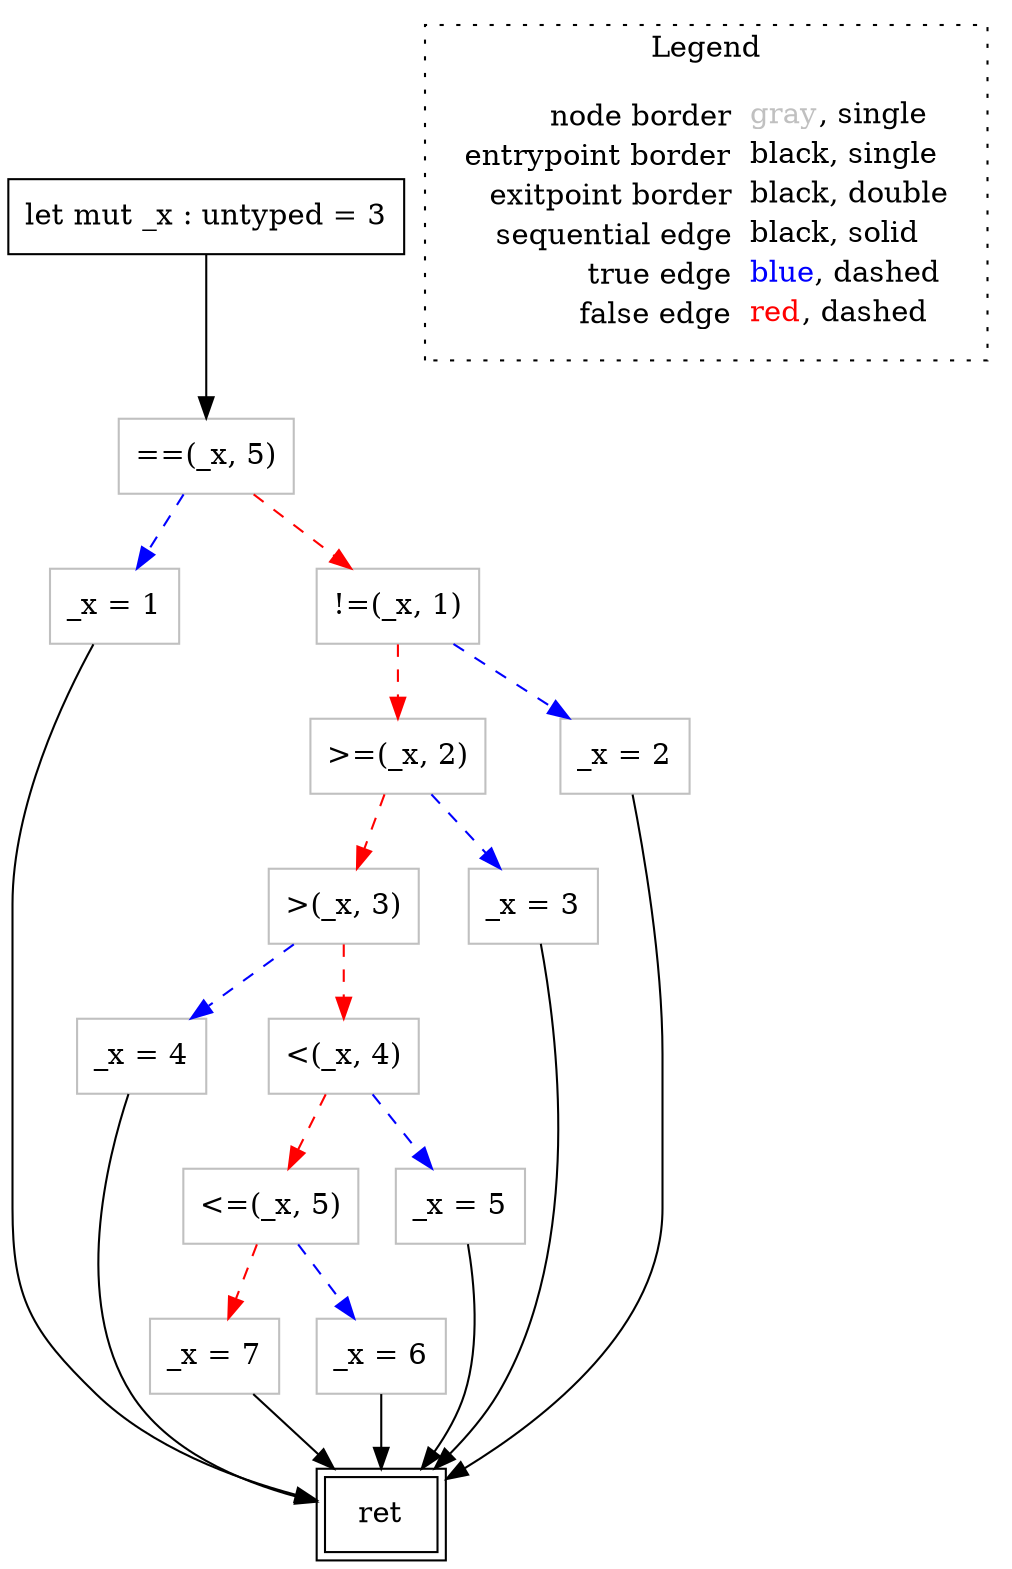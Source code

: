 digraph {
	"node0" [shape="rect",color="black",label=<let mut _x : untyped = 3>];
	"node1" [shape="rect",color="gray",label=<_x = 1>];
	"node2" [shape="rect",color="gray",label=<&gt;=(_x, 2)>];
	"node3" [shape="rect",color="gray",label=<_x = 4>];
	"node4" [shape="rect",color="gray",label=<&gt;(_x, 3)>];
	"node5" [shape="rect",color="black",peripheries="2",label=<ret>];
	"node6" [shape="rect",color="gray",label=<_x = 2>];
	"node7" [shape="rect",color="gray",label=<==(_x, 5)>];
	"node8" [shape="rect",color="gray",label=<!=(_x, 1)>];
	"node9" [shape="rect",color="gray",label=<_x = 3>];
	"node10" [shape="rect",color="gray",label=<_x = 7>];
	"node11" [shape="rect",color="gray",label=<_x = 6>];
	"node12" [shape="rect",color="gray",label=<&lt;=(_x, 5)>];
	"node13" [shape="rect",color="gray",label=<&lt;(_x, 4)>];
	"node14" [shape="rect",color="gray",label=<_x = 5>];
	"node1" -> "node5" [color="black"];
	"node2" -> "node9" [color="blue",style="dashed"];
	"node2" -> "node4" [color="red",style="dashed"];
	"node3" -> "node5" [color="black"];
	"node4" -> "node3" [color="blue",style="dashed"];
	"node4" -> "node13" [color="red",style="dashed"];
	"node6" -> "node5" [color="black"];
	"node7" -> "node8" [color="red",style="dashed"];
	"node7" -> "node1" [color="blue",style="dashed"];
	"node8" -> "node2" [color="red",style="dashed"];
	"node8" -> "node6" [color="blue",style="dashed"];
	"node9" -> "node5" [color="black"];
	"node10" -> "node5" [color="black"];
	"node11" -> "node5" [color="black"];
	"node12" -> "node10" [color="red",style="dashed"];
	"node12" -> "node11" [color="blue",style="dashed"];
	"node0" -> "node7" [color="black"];
	"node13" -> "node12" [color="red",style="dashed"];
	"node13" -> "node14" [color="blue",style="dashed"];
	"node14" -> "node5" [color="black"];
subgraph cluster_legend {
	label="Legend";
	style=dotted;
	node [shape=plaintext];
	"legend" [label=<<table border="0" cellpadding="2" cellspacing="0" cellborder="0"><tr><td align="right">node border&nbsp;</td><td align="left"><font color="gray">gray</font>, single</td></tr><tr><td align="right">entrypoint border&nbsp;</td><td align="left"><font color="black">black</font>, single</td></tr><tr><td align="right">exitpoint border&nbsp;</td><td align="left"><font color="black">black</font>, double</td></tr><tr><td align="right">sequential edge&nbsp;</td><td align="left"><font color="black">black</font>, solid</td></tr><tr><td align="right">true edge&nbsp;</td><td align="left"><font color="blue">blue</font>, dashed</td></tr><tr><td align="right">false edge&nbsp;</td><td align="left"><font color="red">red</font>, dashed</td></tr></table>>];
}

}
